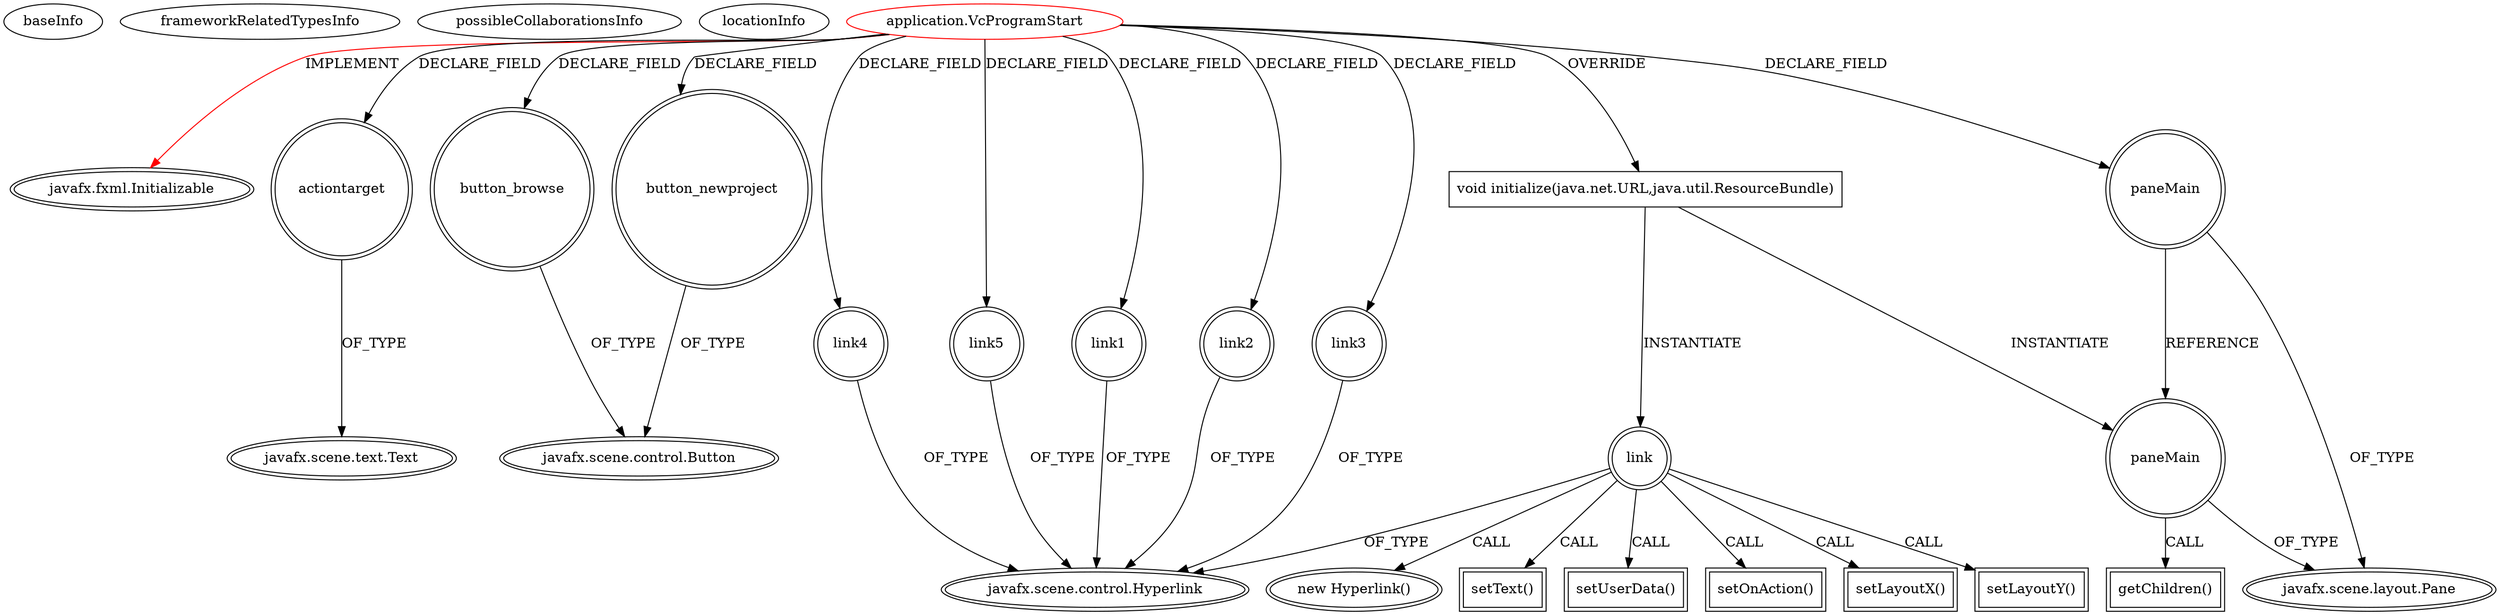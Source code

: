 digraph {
baseInfo[graphId=3679,category="extension_graph",isAnonymous=false,possibleRelation=false]
frameworkRelatedTypesInfo[0="javafx.fxml.Initializable"]
possibleCollaborationsInfo[]
locationInfo[projectName="mrempala-sp",filePath="/mrempala-sp/sp-master/src/application/VcProgramStart.java",contextSignature="VcProgramStart",graphId="3679"]
0[label="application.VcProgramStart",vertexType="ROOT_CLIENT_CLASS_DECLARATION",isFrameworkType=false,color=red]
1[label="javafx.fxml.Initializable",vertexType="FRAMEWORK_INTERFACE_TYPE",isFrameworkType=true,peripheries=2]
2[label="actiontarget",vertexType="FIELD_DECLARATION",isFrameworkType=true,peripheries=2,shape=circle]
3[label="javafx.scene.text.Text",vertexType="FRAMEWORK_CLASS_TYPE",isFrameworkType=true,peripheries=2]
4[label="button_browse",vertexType="FIELD_DECLARATION",isFrameworkType=true,peripheries=2,shape=circle]
5[label="javafx.scene.control.Button",vertexType="FRAMEWORK_CLASS_TYPE",isFrameworkType=true,peripheries=2]
6[label="button_newproject",vertexType="FIELD_DECLARATION",isFrameworkType=true,peripheries=2,shape=circle]
8[label="link1",vertexType="FIELD_DECLARATION",isFrameworkType=true,peripheries=2,shape=circle]
9[label="javafx.scene.control.Hyperlink",vertexType="FRAMEWORK_CLASS_TYPE",isFrameworkType=true,peripheries=2]
10[label="link2",vertexType="FIELD_DECLARATION",isFrameworkType=true,peripheries=2,shape=circle]
12[label="link3",vertexType="FIELD_DECLARATION",isFrameworkType=true,peripheries=2,shape=circle]
14[label="link4",vertexType="FIELD_DECLARATION",isFrameworkType=true,peripheries=2,shape=circle]
16[label="link5",vertexType="FIELD_DECLARATION",isFrameworkType=true,peripheries=2,shape=circle]
18[label="paneMain",vertexType="FIELD_DECLARATION",isFrameworkType=true,peripheries=2,shape=circle]
19[label="javafx.scene.layout.Pane",vertexType="FRAMEWORK_CLASS_TYPE",isFrameworkType=true,peripheries=2]
20[label="void initialize(java.net.URL,java.util.ResourceBundle)",vertexType="OVERRIDING_METHOD_DECLARATION",isFrameworkType=false,shape=box]
22[label="link",vertexType="VARIABLE_EXPRESION",isFrameworkType=true,peripheries=2,shape=circle]
21[label="new Hyperlink()",vertexType="CONSTRUCTOR_CALL",isFrameworkType=true,peripheries=2]
25[label="setText()",vertexType="INSIDE_CALL",isFrameworkType=true,peripheries=2,shape=box]
27[label="setUserData()",vertexType="INSIDE_CALL",isFrameworkType=true,peripheries=2,shape=box]
29[label="setOnAction()",vertexType="INSIDE_CALL",isFrameworkType=true,peripheries=2,shape=box]
31[label="setLayoutX()",vertexType="INSIDE_CALL",isFrameworkType=true,peripheries=2,shape=box]
33[label="setLayoutY()",vertexType="INSIDE_CALL",isFrameworkType=true,peripheries=2,shape=box]
34[label="paneMain",vertexType="VARIABLE_EXPRESION",isFrameworkType=true,peripheries=2,shape=circle]
35[label="getChildren()",vertexType="INSIDE_CALL",isFrameworkType=true,peripheries=2,shape=box]
0->1[label="IMPLEMENT",color=red]
0->2[label="DECLARE_FIELD"]
2->3[label="OF_TYPE"]
0->4[label="DECLARE_FIELD"]
4->5[label="OF_TYPE"]
0->6[label="DECLARE_FIELD"]
6->5[label="OF_TYPE"]
0->8[label="DECLARE_FIELD"]
8->9[label="OF_TYPE"]
0->10[label="DECLARE_FIELD"]
10->9[label="OF_TYPE"]
0->12[label="DECLARE_FIELD"]
12->9[label="OF_TYPE"]
0->14[label="DECLARE_FIELD"]
14->9[label="OF_TYPE"]
0->16[label="DECLARE_FIELD"]
16->9[label="OF_TYPE"]
0->18[label="DECLARE_FIELD"]
18->19[label="OF_TYPE"]
0->20[label="OVERRIDE"]
20->22[label="INSTANTIATE"]
22->9[label="OF_TYPE"]
22->21[label="CALL"]
22->25[label="CALL"]
22->27[label="CALL"]
22->29[label="CALL"]
22->31[label="CALL"]
22->33[label="CALL"]
20->34[label="INSTANTIATE"]
18->34[label="REFERENCE"]
34->19[label="OF_TYPE"]
34->35[label="CALL"]
}

